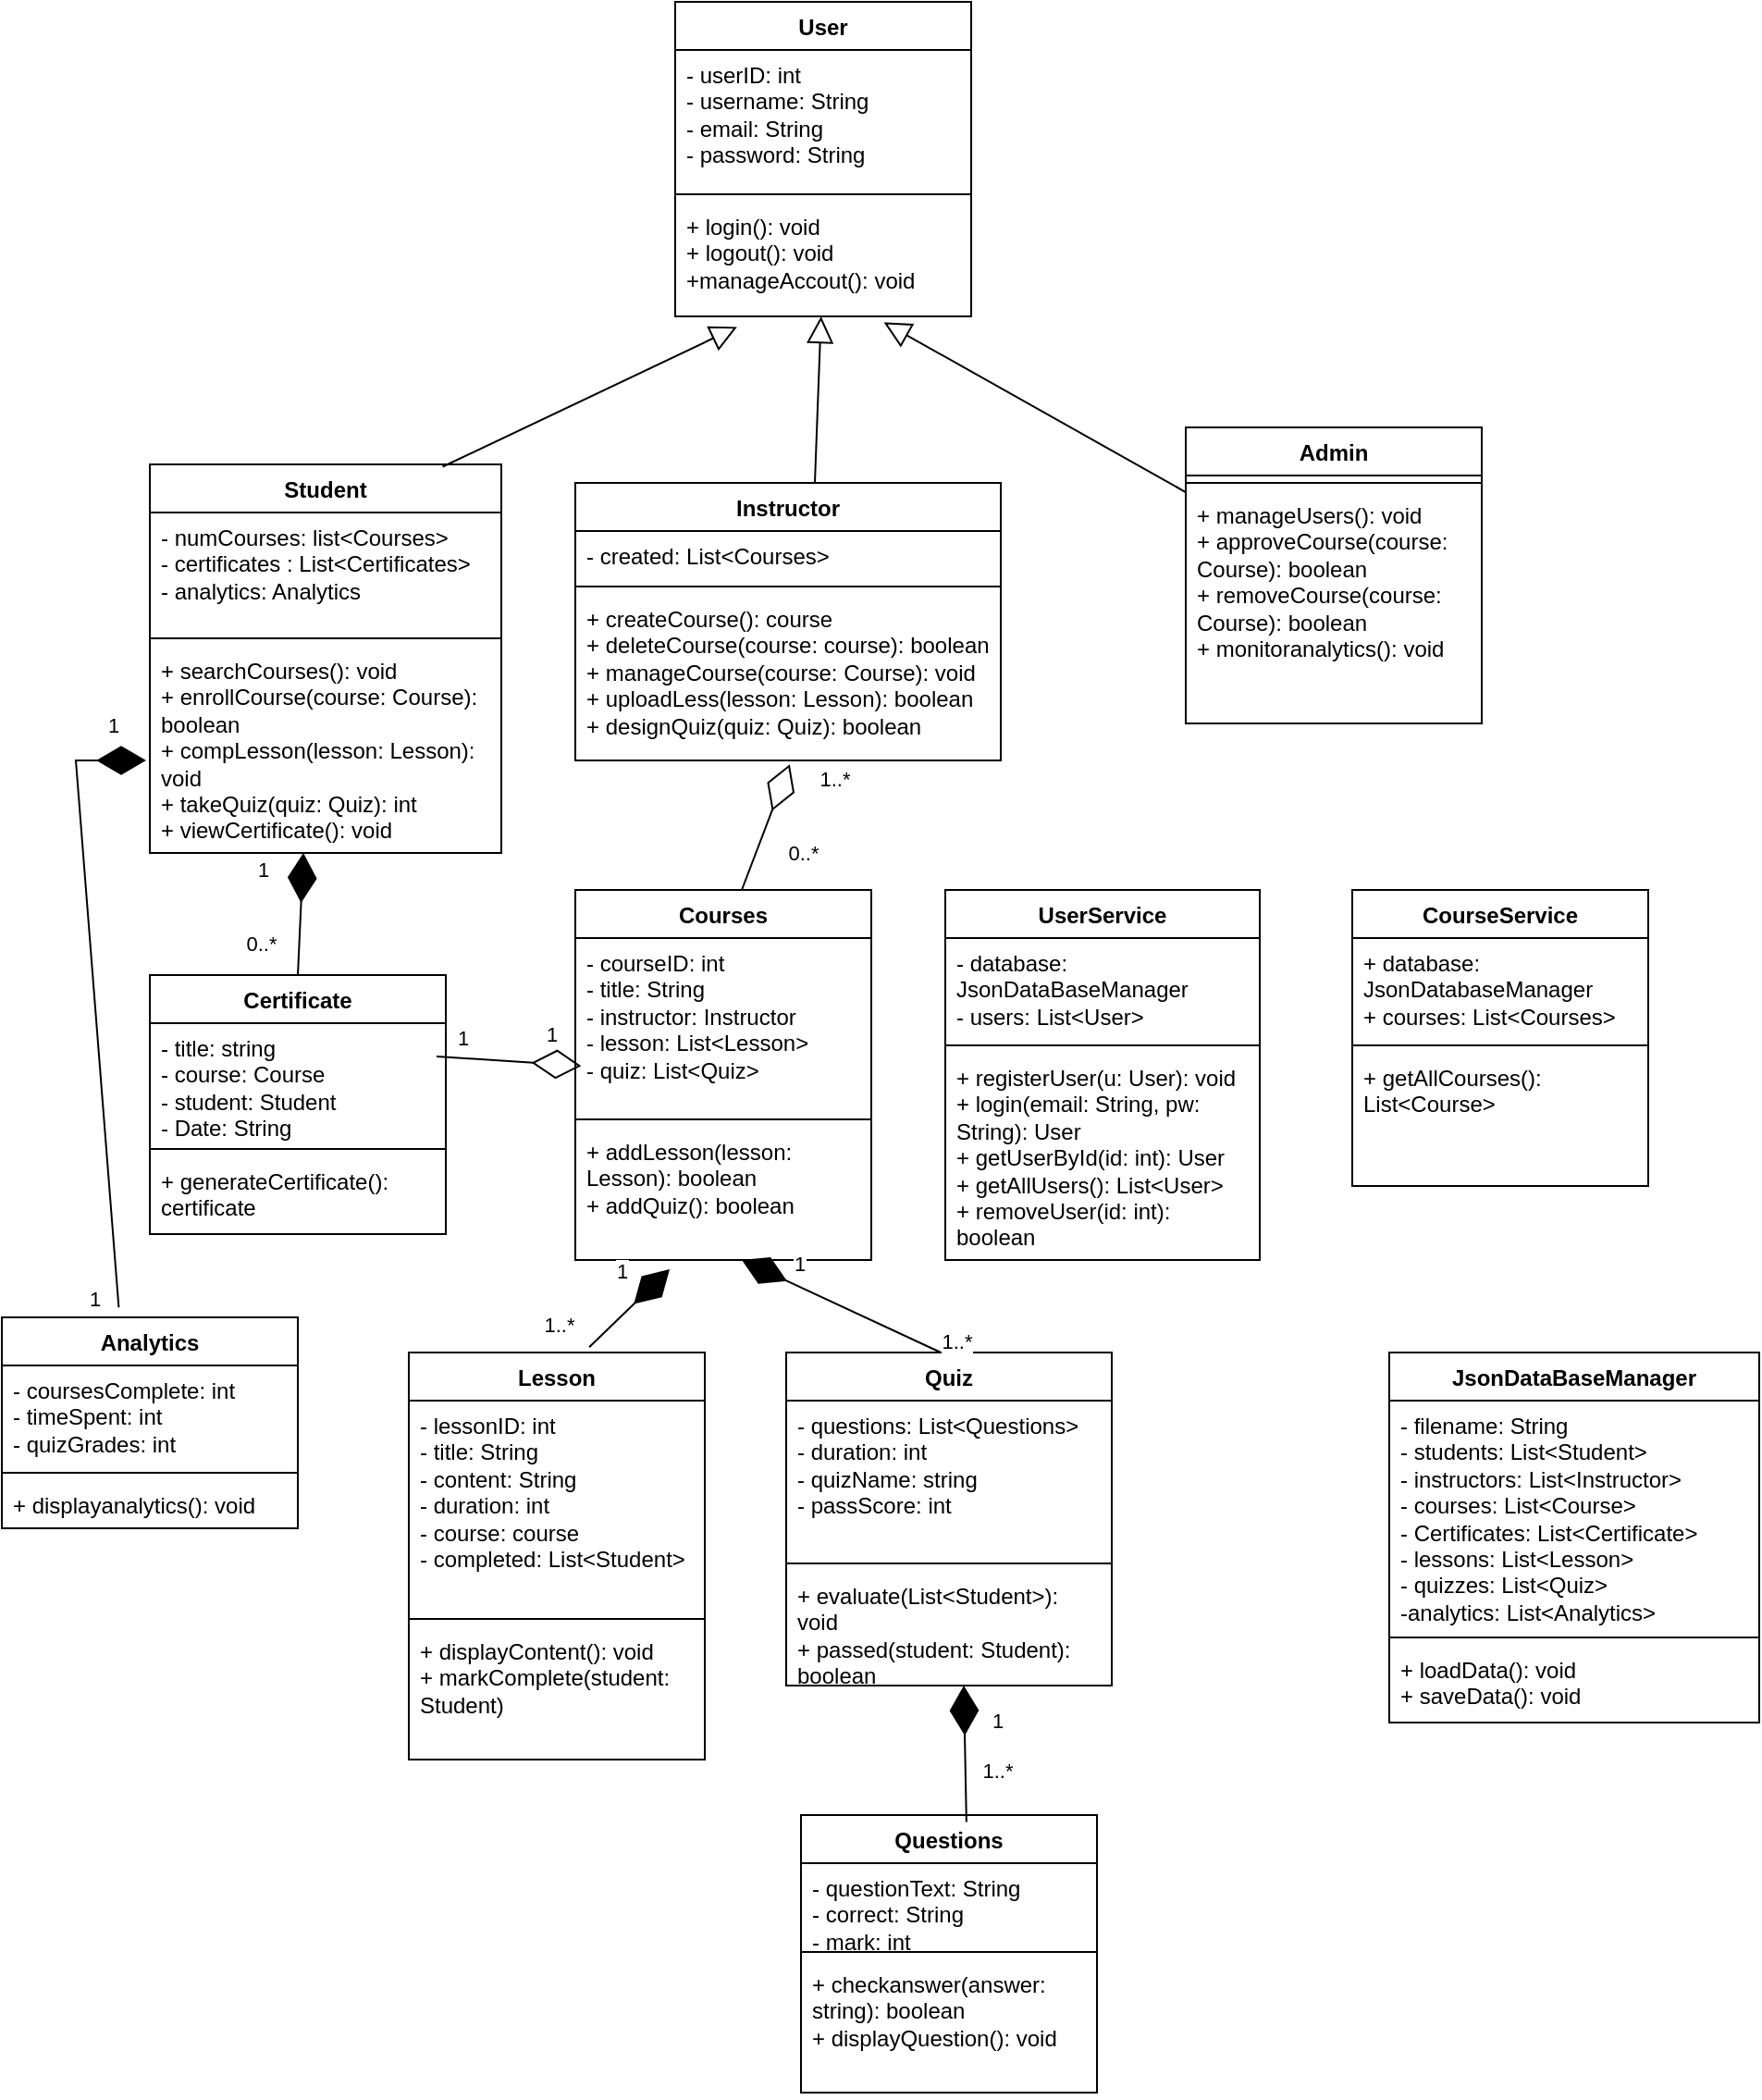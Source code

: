 <mxfile version="28.2.8">
  <diagram name="Page-1" id="X0aFFIe-9FwppzIhBLRY">
    <mxGraphModel dx="1058" dy="638" grid="1" gridSize="10" guides="1" tooltips="1" connect="1" arrows="1" fold="1" page="1" pageScale="1" pageWidth="827" pageHeight="1169" math="0" shadow="0">
      <root>
        <mxCell id="0" />
        <mxCell id="1" parent="0" />
        <mxCell id="1y9OC6EbJWMRVsJWlo8K-44" value="Student" style="swimlane;fontStyle=1;align=center;verticalAlign=top;childLayout=stackLayout;horizontal=1;startSize=26;horizontalStack=0;resizeParent=1;resizeParentMax=0;resizeLast=0;collapsible=1;marginBottom=0;whiteSpace=wrap;html=1;" vertex="1" parent="1">
          <mxGeometry x="130" y="280" width="190" height="210" as="geometry" />
        </mxCell>
        <mxCell id="1y9OC6EbJWMRVsJWlo8K-45" value="- numCourses: list&amp;lt;Courses&amp;gt;&lt;div&gt;- certificates : List&amp;lt;Certificates&amp;gt;&amp;nbsp;&lt;/div&gt;&lt;div&gt;- analytics: Analytics&lt;/div&gt;" style="text;strokeColor=none;fillColor=none;align=left;verticalAlign=top;spacingLeft=4;spacingRight=4;overflow=hidden;rotatable=0;points=[[0,0.5],[1,0.5]];portConstraint=eastwest;whiteSpace=wrap;html=1;" vertex="1" parent="1y9OC6EbJWMRVsJWlo8K-44">
          <mxGeometry y="26" width="190" height="64" as="geometry" />
        </mxCell>
        <mxCell id="1y9OC6EbJWMRVsJWlo8K-46" value="" style="line;strokeWidth=1;fillColor=none;align=left;verticalAlign=middle;spacingTop=-1;spacingLeft=3;spacingRight=3;rotatable=0;labelPosition=right;points=[];portConstraint=eastwest;strokeColor=inherit;" vertex="1" parent="1y9OC6EbJWMRVsJWlo8K-44">
          <mxGeometry y="90" width="190" height="8" as="geometry" />
        </mxCell>
        <mxCell id="1y9OC6EbJWMRVsJWlo8K-47" value="&lt;div&gt;+ searchCourses(): void&lt;/div&gt;+ enrollCourse(course: Course): boolean&lt;div&gt;+ compLesson(lesson: Lesson): void&lt;/div&gt;&lt;div&gt;+ takeQuiz(quiz: Quiz): int&lt;/div&gt;&lt;div&gt;+ viewCertificate(): void&lt;/div&gt;" style="text;strokeColor=none;fillColor=none;align=left;verticalAlign=top;spacingLeft=4;spacingRight=4;overflow=hidden;rotatable=0;points=[[0,0.5],[1,0.5]];portConstraint=eastwest;whiteSpace=wrap;html=1;" vertex="1" parent="1y9OC6EbJWMRVsJWlo8K-44">
          <mxGeometry y="98" width="190" height="112" as="geometry" />
        </mxCell>
        <mxCell id="1y9OC6EbJWMRVsJWlo8K-48" value="" style="endArrow=block;endFill=0;endSize=12;html=1;rounded=0;entryX=0.209;entryY=1.092;entryDx=0;entryDy=0;exitX=0.833;exitY=0.006;exitDx=0;exitDy=0;exitPerimeter=0;entryPerimeter=0;" edge="1" parent="1" source="1y9OC6EbJWMRVsJWlo8K-44" target="1y9OC6EbJWMRVsJWlo8K-145">
          <mxGeometry width="160" relative="1" as="geometry">
            <mxPoint x="390" y="290" as="sourcePoint" />
            <mxPoint x="390" y="220" as="targetPoint" />
          </mxGeometry>
        </mxCell>
        <mxCell id="1y9OC6EbJWMRVsJWlo8K-49" value="Instructor" style="swimlane;fontStyle=1;align=center;verticalAlign=top;childLayout=stackLayout;horizontal=1;startSize=26;horizontalStack=0;resizeParent=1;resizeParentMax=0;resizeLast=0;collapsible=1;marginBottom=0;whiteSpace=wrap;html=1;" vertex="1" parent="1">
          <mxGeometry x="360" y="290" width="230" height="150" as="geometry" />
        </mxCell>
        <mxCell id="1y9OC6EbJWMRVsJWlo8K-50" value="- created: List&amp;lt;Courses&amp;gt;" style="text;strokeColor=none;fillColor=none;align=left;verticalAlign=top;spacingLeft=4;spacingRight=4;overflow=hidden;rotatable=0;points=[[0,0.5],[1,0.5]];portConstraint=eastwest;whiteSpace=wrap;html=1;" vertex="1" parent="1y9OC6EbJWMRVsJWlo8K-49">
          <mxGeometry y="26" width="230" height="26" as="geometry" />
        </mxCell>
        <mxCell id="1y9OC6EbJWMRVsJWlo8K-51" value="" style="line;strokeWidth=1;fillColor=none;align=left;verticalAlign=middle;spacingTop=-1;spacingLeft=3;spacingRight=3;rotatable=0;labelPosition=right;points=[];portConstraint=eastwest;strokeColor=inherit;" vertex="1" parent="1y9OC6EbJWMRVsJWlo8K-49">
          <mxGeometry y="52" width="230" height="8" as="geometry" />
        </mxCell>
        <mxCell id="1y9OC6EbJWMRVsJWlo8K-52" value="+ createCourse(): course&lt;div&gt;+ deleteCourse(course: course): boolean&lt;br&gt;&lt;div&gt;+ manageCourse(course: Course): void&lt;/div&gt;&lt;div&gt;+ uploadLess(lesson: Lesson): boolean&lt;/div&gt;&lt;div&gt;+ designQuiz(quiz: Quiz): boolean&lt;/div&gt;&lt;/div&gt;" style="text;strokeColor=none;fillColor=none;align=left;verticalAlign=top;spacingLeft=4;spacingRight=4;overflow=hidden;rotatable=0;points=[[0,0.5],[1,0.5]];portConstraint=eastwest;whiteSpace=wrap;html=1;" vertex="1" parent="1y9OC6EbJWMRVsJWlo8K-49">
          <mxGeometry y="60" width="230" height="90" as="geometry" />
        </mxCell>
        <mxCell id="1y9OC6EbJWMRVsJWlo8K-53" value="" style="endArrow=block;endFill=0;endSize=12;html=1;rounded=0;exitX=0.563;exitY=0;exitDx=0;exitDy=0;exitPerimeter=0;" edge="1" parent="1" source="1y9OC6EbJWMRVsJWlo8K-49" target="1y9OC6EbJWMRVsJWlo8K-145">
          <mxGeometry width="160" relative="1" as="geometry">
            <mxPoint x="444" y="279" as="sourcePoint" />
            <mxPoint x="424" y="220" as="targetPoint" />
          </mxGeometry>
        </mxCell>
        <mxCell id="1y9OC6EbJWMRVsJWlo8K-54" value="" style="endArrow=block;endFill=0;endSize=12;html=1;rounded=0;entryX=0.705;entryY=1.052;entryDx=0;entryDy=0;entryPerimeter=0;" edge="1" parent="1" source="1y9OC6EbJWMRVsJWlo8K-56" target="1y9OC6EbJWMRVsJWlo8K-145">
          <mxGeometry width="160" relative="1" as="geometry">
            <mxPoint x="604" y="290" as="sourcePoint" />
            <mxPoint x="454" y="220" as="targetPoint" />
          </mxGeometry>
        </mxCell>
        <mxCell id="1y9OC6EbJWMRVsJWlo8K-56" value="Admin" style="swimlane;fontStyle=1;align=center;verticalAlign=top;childLayout=stackLayout;horizontal=1;startSize=26;horizontalStack=0;resizeParent=1;resizeParentMax=0;resizeLast=0;collapsible=1;marginBottom=0;whiteSpace=wrap;html=1;" vertex="1" parent="1">
          <mxGeometry x="690" y="260" width="160" height="160" as="geometry" />
        </mxCell>
        <mxCell id="1y9OC6EbJWMRVsJWlo8K-57" value="" style="line;strokeWidth=1;fillColor=none;align=left;verticalAlign=middle;spacingTop=-1;spacingLeft=3;spacingRight=3;rotatable=0;labelPosition=right;points=[];portConstraint=eastwest;strokeColor=inherit;" vertex="1" parent="1y9OC6EbJWMRVsJWlo8K-56">
          <mxGeometry y="26" width="160" height="8" as="geometry" />
        </mxCell>
        <mxCell id="1y9OC6EbJWMRVsJWlo8K-58" value="+ manageUsers(): void&lt;div&gt;+ approveCourse(course: Course): boolean&lt;/div&gt;&lt;div&gt;+ removeCourse(course: Course): boolean&lt;/div&gt;&lt;div&gt;+ monitoranalytics(): void&lt;/div&gt;" style="text;strokeColor=none;fillColor=none;align=left;verticalAlign=top;spacingLeft=4;spacingRight=4;overflow=hidden;rotatable=0;points=[[0,0.5],[1,0.5]];portConstraint=eastwest;whiteSpace=wrap;html=1;" vertex="1" parent="1y9OC6EbJWMRVsJWlo8K-56">
          <mxGeometry y="34" width="160" height="126" as="geometry" />
        </mxCell>
        <mxCell id="1y9OC6EbJWMRVsJWlo8K-60" value="Certificate" style="swimlane;fontStyle=1;align=center;verticalAlign=top;childLayout=stackLayout;horizontal=1;startSize=26;horizontalStack=0;resizeParent=1;resizeParentMax=0;resizeLast=0;collapsible=1;marginBottom=0;whiteSpace=wrap;html=1;" vertex="1" parent="1">
          <mxGeometry x="130" y="556" width="160" height="140" as="geometry" />
        </mxCell>
        <mxCell id="1y9OC6EbJWMRVsJWlo8K-61" value="- title: string&lt;div&gt;- course: Course&lt;/div&gt;&lt;div&gt;- student: Student&lt;/div&gt;&lt;div&gt;- Date: String&lt;/div&gt;&lt;div&gt;&lt;br&gt;&lt;/div&gt;" style="text;strokeColor=none;fillColor=none;align=left;verticalAlign=top;spacingLeft=4;spacingRight=4;overflow=hidden;rotatable=0;points=[[0,0.5],[1,0.5]];portConstraint=eastwest;whiteSpace=wrap;html=1;" vertex="1" parent="1y9OC6EbJWMRVsJWlo8K-60">
          <mxGeometry y="26" width="160" height="64" as="geometry" />
        </mxCell>
        <mxCell id="1y9OC6EbJWMRVsJWlo8K-62" value="" style="line;strokeWidth=1;fillColor=none;align=left;verticalAlign=middle;spacingTop=-1;spacingLeft=3;spacingRight=3;rotatable=0;labelPosition=right;points=[];portConstraint=eastwest;strokeColor=inherit;" vertex="1" parent="1y9OC6EbJWMRVsJWlo8K-60">
          <mxGeometry y="90" width="160" height="8" as="geometry" />
        </mxCell>
        <mxCell id="1y9OC6EbJWMRVsJWlo8K-63" value="+ generateCertificate(): certificate" style="text;strokeColor=none;fillColor=none;align=left;verticalAlign=top;spacingLeft=4;spacingRight=4;overflow=hidden;rotatable=0;points=[[0,0.5],[1,0.5]];portConstraint=eastwest;whiteSpace=wrap;html=1;" vertex="1" parent="1y9OC6EbJWMRVsJWlo8K-60">
          <mxGeometry y="98" width="160" height="42" as="geometry" />
        </mxCell>
        <mxCell id="1y9OC6EbJWMRVsJWlo8K-64" value="" style="endArrow=diamondThin;endFill=1;endSize=24;html=1;rounded=0;exitX=0.5;exitY=0;exitDx=0;exitDy=0;entryX=0.438;entryY=1.035;entryDx=0;entryDy=0;entryPerimeter=0;" edge="1" parent="1" source="1y9OC6EbJWMRVsJWlo8K-60">
          <mxGeometry width="160" relative="1" as="geometry">
            <mxPoint x="170" y="496" as="sourcePoint" />
            <mxPoint x="213" y="490" as="targetPoint" />
          </mxGeometry>
        </mxCell>
        <mxCell id="1y9OC6EbJWMRVsJWlo8K-65" value="0..*" style="edgeLabel;html=1;align=center;verticalAlign=middle;resizable=0;points=[];" vertex="1" connectable="0" parent="1y9OC6EbJWMRVsJWlo8K-64">
          <mxGeometry x="-0.019" y="-3" relative="1" as="geometry">
            <mxPoint x="-25" y="15" as="offset" />
          </mxGeometry>
        </mxCell>
        <mxCell id="1y9OC6EbJWMRVsJWlo8K-66" value="1" style="edgeLabel;html=1;align=center;verticalAlign=middle;resizable=0;points=[];" vertex="1" connectable="0" parent="1y9OC6EbJWMRVsJWlo8K-64">
          <mxGeometry x="-0.088" relative="1" as="geometry">
            <mxPoint x="-21" y="-27" as="offset" />
          </mxGeometry>
        </mxCell>
        <mxCell id="1y9OC6EbJWMRVsJWlo8K-77" value="Analytics" style="swimlane;fontStyle=1;align=center;verticalAlign=top;childLayout=stackLayout;horizontal=1;startSize=26;horizontalStack=0;resizeParent=1;resizeParentMax=0;resizeLast=0;collapsible=1;marginBottom=0;whiteSpace=wrap;html=1;" vertex="1" parent="1">
          <mxGeometry x="50" y="741" width="160" height="114" as="geometry" />
        </mxCell>
        <mxCell id="1y9OC6EbJWMRVsJWlo8K-78" value="- coursesComplete: int&lt;div&gt;- timeSpent: int&lt;/div&gt;&lt;div&gt;- quizGrades: int&lt;/div&gt;" style="text;strokeColor=none;fillColor=none;align=left;verticalAlign=top;spacingLeft=4;spacingRight=4;overflow=hidden;rotatable=0;points=[[0,0.5],[1,0.5]];portConstraint=eastwest;whiteSpace=wrap;html=1;" vertex="1" parent="1y9OC6EbJWMRVsJWlo8K-77">
          <mxGeometry y="26" width="160" height="54" as="geometry" />
        </mxCell>
        <mxCell id="1y9OC6EbJWMRVsJWlo8K-79" value="" style="line;strokeWidth=1;fillColor=none;align=left;verticalAlign=middle;spacingTop=-1;spacingLeft=3;spacingRight=3;rotatable=0;labelPosition=right;points=[];portConstraint=eastwest;strokeColor=inherit;" vertex="1" parent="1y9OC6EbJWMRVsJWlo8K-77">
          <mxGeometry y="80" width="160" height="8" as="geometry" />
        </mxCell>
        <mxCell id="1y9OC6EbJWMRVsJWlo8K-80" value="+ displayanalytics(): void&lt;div&gt;&lt;br&gt;&lt;/div&gt;" style="text;strokeColor=none;fillColor=none;align=left;verticalAlign=top;spacingLeft=4;spacingRight=4;overflow=hidden;rotatable=0;points=[[0,0.5],[1,0.5]];portConstraint=eastwest;whiteSpace=wrap;html=1;" vertex="1" parent="1y9OC6EbJWMRVsJWlo8K-77">
          <mxGeometry y="88" width="160" height="26" as="geometry" />
        </mxCell>
        <mxCell id="1y9OC6EbJWMRVsJWlo8K-81" value="" style="endArrow=diamondThin;endFill=1;endSize=24;html=1;rounded=0;entryX=-0.009;entryY=0.635;entryDx=0;entryDy=0;entryPerimeter=0;exitX=0.395;exitY=-0.047;exitDx=0;exitDy=0;exitPerimeter=0;" edge="1" parent="1" source="1y9OC6EbJWMRVsJWlo8K-77">
          <mxGeometry width="160" relative="1" as="geometry">
            <mxPoint x="130" y="741" as="sourcePoint" />
            <mxPoint x="128" y="440" as="targetPoint" />
            <Array as="points">
              <mxPoint x="90" y="440" />
            </Array>
          </mxGeometry>
        </mxCell>
        <mxCell id="1y9OC6EbJWMRVsJWlo8K-82" value="1" style="edgeLabel;html=1;align=center;verticalAlign=middle;resizable=0;points=[];" vertex="1" connectable="0" parent="1y9OC6EbJWMRVsJWlo8K-81">
          <mxGeometry x="-0.842" y="7" relative="1" as="geometry">
            <mxPoint x="-4" y="21" as="offset" />
          </mxGeometry>
        </mxCell>
        <mxCell id="1y9OC6EbJWMRVsJWlo8K-83" value="1" style="edgeLabel;html=1;align=center;verticalAlign=middle;resizable=0;points=[];" vertex="1" connectable="0" parent="1y9OC6EbJWMRVsJWlo8K-81">
          <mxGeometry x="0.843" relative="1" as="geometry">
            <mxPoint x="8" y="-19" as="offset" />
          </mxGeometry>
        </mxCell>
        <mxCell id="1y9OC6EbJWMRVsJWlo8K-84" value="Courses" style="swimlane;fontStyle=1;align=center;verticalAlign=top;childLayout=stackLayout;horizontal=1;startSize=26;horizontalStack=0;resizeParent=1;resizeParentMax=0;resizeLast=0;collapsible=1;marginBottom=0;whiteSpace=wrap;html=1;" vertex="1" parent="1">
          <mxGeometry x="360" y="510" width="160" height="200" as="geometry" />
        </mxCell>
        <mxCell id="1y9OC6EbJWMRVsJWlo8K-85" value="- courseID: int&lt;div&gt;- title: String&lt;/div&gt;&lt;div&gt;- instructor: Instructor&lt;/div&gt;&lt;div&gt;- lesson: List&amp;lt;Lesson&amp;gt;&lt;/div&gt;&lt;div&gt;- quiz: List&amp;lt;Quiz&amp;gt;&lt;/div&gt;" style="text;strokeColor=none;fillColor=none;align=left;verticalAlign=top;spacingLeft=4;spacingRight=4;overflow=hidden;rotatable=0;points=[[0,0.5],[1,0.5]];portConstraint=eastwest;whiteSpace=wrap;html=1;" vertex="1" parent="1y9OC6EbJWMRVsJWlo8K-84">
          <mxGeometry y="26" width="160" height="94" as="geometry" />
        </mxCell>
        <mxCell id="1y9OC6EbJWMRVsJWlo8K-86" value="" style="line;strokeWidth=1;fillColor=none;align=left;verticalAlign=middle;spacingTop=-1;spacingLeft=3;spacingRight=3;rotatable=0;labelPosition=right;points=[];portConstraint=eastwest;strokeColor=inherit;" vertex="1" parent="1y9OC6EbJWMRVsJWlo8K-84">
          <mxGeometry y="120" width="160" height="8" as="geometry" />
        </mxCell>
        <mxCell id="1y9OC6EbJWMRVsJWlo8K-87" value="+ addLesson(lesson: Lesson): boolean&lt;div&gt;+ addQuiz(): boolean&lt;/div&gt;" style="text;strokeColor=none;fillColor=none;align=left;verticalAlign=top;spacingLeft=4;spacingRight=4;overflow=hidden;rotatable=0;points=[[0,0.5],[1,0.5]];portConstraint=eastwest;whiteSpace=wrap;html=1;" vertex="1" parent="1y9OC6EbJWMRVsJWlo8K-84">
          <mxGeometry y="128" width="160" height="72" as="geometry" />
        </mxCell>
        <mxCell id="1y9OC6EbJWMRVsJWlo8K-88" value="" style="endArrow=diamondThin;endFill=0;endSize=24;html=1;rounded=0;entryX=0.504;entryY=1.023;entryDx=0;entryDy=0;entryPerimeter=0;" edge="1" parent="1y9OC6EbJWMRVsJWlo8K-84" target="1y9OC6EbJWMRVsJWlo8K-52">
          <mxGeometry width="160" relative="1" as="geometry">
            <mxPoint x="90" as="sourcePoint" />
            <mxPoint x="90" y="-50" as="targetPoint" />
          </mxGeometry>
        </mxCell>
        <mxCell id="1y9OC6EbJWMRVsJWlo8K-89" value="1..*" style="edgeLabel;html=1;align=center;verticalAlign=middle;resizable=0;points=[];" vertex="1" connectable="0" parent="1y9OC6EbJWMRVsJWlo8K-88">
          <mxGeometry x="-0.071" y="-2" relative="1" as="geometry">
            <mxPoint x="36" y="-29" as="offset" />
          </mxGeometry>
        </mxCell>
        <mxCell id="1y9OC6EbJWMRVsJWlo8K-90" value="0..*" style="edgeLabel;html=1;align=center;verticalAlign=middle;resizable=0;points=[];" vertex="1" connectable="0" parent="1y9OC6EbJWMRVsJWlo8K-88">
          <mxGeometry x="0.009" y="3" relative="1" as="geometry">
            <mxPoint x="23" y="15" as="offset" />
          </mxGeometry>
        </mxCell>
        <mxCell id="1y9OC6EbJWMRVsJWlo8K-91" value="1" style="edgeLabel;html=1;align=center;verticalAlign=middle;resizable=0;points=[];" vertex="1" connectable="0" parent="1">
          <mxGeometry x="384.491" y="715.666" as="geometry" />
        </mxCell>
        <mxCell id="1y9OC6EbJWMRVsJWlo8K-93" value="" style="endArrow=diamondThin;endFill=0;endSize=24;html=1;rounded=0;exitX=1;exitY=0.5;exitDx=0;exitDy=0;entryX=0.02;entryY=0.735;entryDx=0;entryDy=0;entryPerimeter=0;" edge="1" parent="1" target="1y9OC6EbJWMRVsJWlo8K-85">
          <mxGeometry width="160" relative="1" as="geometry">
            <mxPoint x="285" y="600" as="sourcePoint" />
            <mxPoint x="355" y="600" as="targetPoint" />
          </mxGeometry>
        </mxCell>
        <mxCell id="1y9OC6EbJWMRVsJWlo8K-94" value="1" style="edgeLabel;html=1;align=center;verticalAlign=middle;resizable=0;points=[];" vertex="1" connectable="0" parent="1y9OC6EbJWMRVsJWlo8K-93">
          <mxGeometry x="-0.061" relative="1" as="geometry">
            <mxPoint x="-23" y="-13" as="offset" />
          </mxGeometry>
        </mxCell>
        <mxCell id="1y9OC6EbJWMRVsJWlo8K-95" value="1" style="edgeLabel;html=1;align=center;verticalAlign=middle;resizable=0;points=[];" vertex="1" connectable="0" parent="1y9OC6EbJWMRVsJWlo8K-93">
          <mxGeometry x="-0.547" y="4" relative="1" as="geometry">
            <mxPoint x="44" y="-9" as="offset" />
          </mxGeometry>
        </mxCell>
        <mxCell id="1y9OC6EbJWMRVsJWlo8K-112" value="" style="endArrow=diamondThin;endFill=1;endSize=24;html=1;rounded=0;entryX=0.382;entryY=1.075;entryDx=0;entryDy=0;entryPerimeter=0;exitX=0.547;exitY=-0.015;exitDx=0;exitDy=0;exitPerimeter=0;" edge="1" parent="1">
          <mxGeometry width="160" relative="1" as="geometry">
            <mxPoint x="367.52" y="757.15" as="sourcePoint" />
            <mxPoint x="411" y="715" as="targetPoint" />
          </mxGeometry>
        </mxCell>
        <mxCell id="1y9OC6EbJWMRVsJWlo8K-113" value="1..*" style="edgeLabel;html=1;align=center;verticalAlign=middle;resizable=0;points=[];" vertex="1" connectable="0" parent="1y9OC6EbJWMRVsJWlo8K-112">
          <mxGeometry x="-0.406" relative="1" as="geometry">
            <mxPoint x="-30" as="offset" />
          </mxGeometry>
        </mxCell>
        <mxCell id="1y9OC6EbJWMRVsJWlo8K-115" value="Quiz" style="swimlane;fontStyle=1;align=center;verticalAlign=top;childLayout=stackLayout;horizontal=1;startSize=26;horizontalStack=0;resizeParent=1;resizeParentMax=0;resizeLast=0;collapsible=1;marginBottom=0;whiteSpace=wrap;html=1;" vertex="1" parent="1">
          <mxGeometry x="474" y="760" width="176" height="180" as="geometry" />
        </mxCell>
        <mxCell id="1y9OC6EbJWMRVsJWlo8K-116" value="- questions: List&amp;lt;Questions&amp;gt;&lt;div&gt;- duration: int&lt;/div&gt;&lt;div&gt;- quizName: string&lt;/div&gt;&lt;div&gt;- passScore: int&lt;/div&gt;" style="text;strokeColor=none;fillColor=none;align=left;verticalAlign=top;spacingLeft=4;spacingRight=4;overflow=hidden;rotatable=0;points=[[0,0.5],[1,0.5]];portConstraint=eastwest;whiteSpace=wrap;html=1;" vertex="1" parent="1y9OC6EbJWMRVsJWlo8K-115">
          <mxGeometry y="26" width="176" height="84" as="geometry" />
        </mxCell>
        <mxCell id="1y9OC6EbJWMRVsJWlo8K-117" value="" style="line;strokeWidth=1;fillColor=none;align=left;verticalAlign=middle;spacingTop=-1;spacingLeft=3;spacingRight=3;rotatable=0;labelPosition=right;points=[];portConstraint=eastwest;strokeColor=inherit;" vertex="1" parent="1y9OC6EbJWMRVsJWlo8K-115">
          <mxGeometry y="110" width="176" height="8" as="geometry" />
        </mxCell>
        <mxCell id="1y9OC6EbJWMRVsJWlo8K-118" value="+ evaluate(List&amp;lt;Student&amp;gt;): void&lt;div&gt;+ passed(student: Student): boolean&lt;/div&gt;" style="text;strokeColor=none;fillColor=none;align=left;verticalAlign=top;spacingLeft=4;spacingRight=4;overflow=hidden;rotatable=0;points=[[0,0.5],[1,0.5]];portConstraint=eastwest;whiteSpace=wrap;html=1;" vertex="1" parent="1y9OC6EbJWMRVsJWlo8K-115">
          <mxGeometry y="118" width="176" height="62" as="geometry" />
        </mxCell>
        <mxCell id="1y9OC6EbJWMRVsJWlo8K-119" value="" style="endArrow=diamondThin;endFill=1;endSize=24;html=1;rounded=0;exitX=0.475;exitY=0;exitDx=0;exitDy=0;exitPerimeter=0;entryX=0.625;entryY=1;entryDx=0;entryDy=0;entryPerimeter=0;" edge="1" parent="1" source="1y9OC6EbJWMRVsJWlo8K-115">
          <mxGeometry width="160" relative="1" as="geometry">
            <mxPoint x="520" y="754" as="sourcePoint" />
            <mxPoint x="450" y="710" as="targetPoint" />
          </mxGeometry>
        </mxCell>
        <mxCell id="1y9OC6EbJWMRVsJWlo8K-120" value="1..*" style="edgeLabel;html=1;align=center;verticalAlign=middle;resizable=0;points=[];" vertex="1" connectable="0" parent="1y9OC6EbJWMRVsJWlo8K-119">
          <mxGeometry x="-0.406" relative="1" as="geometry">
            <mxPoint x="40" y="8" as="offset" />
          </mxGeometry>
        </mxCell>
        <mxCell id="1y9OC6EbJWMRVsJWlo8K-121" value="1" style="edgeLabel;html=1;align=center;verticalAlign=middle;resizable=0;points=[];" vertex="1" connectable="0" parent="1y9OC6EbJWMRVsJWlo8K-119">
          <mxGeometry x="0.17" y="-1" relative="1" as="geometry">
            <mxPoint x="-14" y="-18" as="offset" />
          </mxGeometry>
        </mxCell>
        <mxCell id="1y9OC6EbJWMRVsJWlo8K-124" value="Lesson" style="swimlane;fontStyle=1;align=center;verticalAlign=top;childLayout=stackLayout;horizontal=1;startSize=26;horizontalStack=0;resizeParent=1;resizeParentMax=0;resizeLast=0;collapsible=1;marginBottom=0;whiteSpace=wrap;html=1;" vertex="1" parent="1">
          <mxGeometry x="270" y="760" width="160" height="220" as="geometry" />
        </mxCell>
        <mxCell id="1y9OC6EbJWMRVsJWlo8K-125" value="- lessonID: int&lt;div&gt;- title: String&lt;/div&gt;&lt;div&gt;- content: String&lt;/div&gt;&lt;div&gt;- duration: int&lt;/div&gt;&lt;div&gt;- course: course&lt;/div&gt;&lt;div&gt;- completed: List&amp;lt;Student&amp;gt;&lt;/div&gt;" style="text;strokeColor=none;fillColor=none;align=left;verticalAlign=top;spacingLeft=4;spacingRight=4;overflow=hidden;rotatable=0;points=[[0,0.5],[1,0.5]];portConstraint=eastwest;whiteSpace=wrap;html=1;" vertex="1" parent="1y9OC6EbJWMRVsJWlo8K-124">
          <mxGeometry y="26" width="160" height="114" as="geometry" />
        </mxCell>
        <mxCell id="1y9OC6EbJWMRVsJWlo8K-126" value="" style="line;strokeWidth=1;fillColor=none;align=left;verticalAlign=middle;spacingTop=-1;spacingLeft=3;spacingRight=3;rotatable=0;labelPosition=right;points=[];portConstraint=eastwest;strokeColor=inherit;" vertex="1" parent="1y9OC6EbJWMRVsJWlo8K-124">
          <mxGeometry y="140" width="160" height="8" as="geometry" />
        </mxCell>
        <mxCell id="1y9OC6EbJWMRVsJWlo8K-127" value="+ displayContent(): void&lt;div&gt;+ markComplete(student: Student)&lt;br&gt;&lt;div&gt;&lt;br&gt;&lt;/div&gt;&lt;/div&gt;" style="text;strokeColor=none;fillColor=none;align=left;verticalAlign=top;spacingLeft=4;spacingRight=4;overflow=hidden;rotatable=0;points=[[0,0.5],[1,0.5]];portConstraint=eastwest;whiteSpace=wrap;html=1;" vertex="1" parent="1y9OC6EbJWMRVsJWlo8K-124">
          <mxGeometry y="148" width="160" height="72" as="geometry" />
        </mxCell>
        <mxCell id="1y9OC6EbJWMRVsJWlo8K-128" value="Questions" style="swimlane;fontStyle=1;align=center;verticalAlign=top;childLayout=stackLayout;horizontal=1;startSize=26;horizontalStack=0;resizeParent=1;resizeParentMax=0;resizeLast=0;collapsible=1;marginBottom=0;whiteSpace=wrap;html=1;" vertex="1" parent="1">
          <mxGeometry x="482" y="1010" width="160" height="150" as="geometry" />
        </mxCell>
        <mxCell id="1y9OC6EbJWMRVsJWlo8K-129" value="- questionText: String&lt;div&gt;- correct: String&lt;/div&gt;&lt;div&gt;- mark: int&lt;/div&gt;" style="text;strokeColor=none;fillColor=none;align=left;verticalAlign=top;spacingLeft=4;spacingRight=4;overflow=hidden;rotatable=0;points=[[0,0.5],[1,0.5]];portConstraint=eastwest;whiteSpace=wrap;html=1;" vertex="1" parent="1y9OC6EbJWMRVsJWlo8K-128">
          <mxGeometry y="26" width="160" height="44" as="geometry" />
        </mxCell>
        <mxCell id="1y9OC6EbJWMRVsJWlo8K-130" value="" style="line;strokeWidth=1;fillColor=none;align=left;verticalAlign=middle;spacingTop=-1;spacingLeft=3;spacingRight=3;rotatable=0;labelPosition=right;points=[];portConstraint=eastwest;strokeColor=inherit;" vertex="1" parent="1y9OC6EbJWMRVsJWlo8K-128">
          <mxGeometry y="70" width="160" height="8" as="geometry" />
        </mxCell>
        <mxCell id="1y9OC6EbJWMRVsJWlo8K-131" value="+ checkanswer(answer: string): boolean&lt;div&gt;+ displayQuestion(): void&lt;/div&gt;" style="text;strokeColor=none;fillColor=none;align=left;verticalAlign=top;spacingLeft=4;spacingRight=4;overflow=hidden;rotatable=0;points=[[0,0.5],[1,0.5]];portConstraint=eastwest;whiteSpace=wrap;html=1;" vertex="1" parent="1y9OC6EbJWMRVsJWlo8K-128">
          <mxGeometry y="78" width="160" height="72" as="geometry" />
        </mxCell>
        <mxCell id="1y9OC6EbJWMRVsJWlo8K-132" value="" style="endArrow=diamondThin;endFill=1;endSize=24;html=1;rounded=0;exitX=0.559;exitY=0.025;exitDx=0;exitDy=0;exitPerimeter=0;" edge="1" parent="1" source="1y9OC6EbJWMRVsJWlo8K-128">
          <mxGeometry width="160" relative="1" as="geometry">
            <mxPoint x="578" y="880" as="sourcePoint" />
            <mxPoint x="570" y="940" as="targetPoint" />
          </mxGeometry>
        </mxCell>
        <mxCell id="1y9OC6EbJWMRVsJWlo8K-133" value="1" style="edgeLabel;html=1;align=center;verticalAlign=middle;resizable=0;points=[];" vertex="1" connectable="0" parent="1y9OC6EbJWMRVsJWlo8K-132">
          <mxGeometry x="0.377" y="-5" relative="1" as="geometry">
            <mxPoint x="12" y="-4" as="offset" />
          </mxGeometry>
        </mxCell>
        <mxCell id="1y9OC6EbJWMRVsJWlo8K-134" value="1..*" style="edgeLabel;html=1;align=center;verticalAlign=middle;resizable=0;points=[];" vertex="1" connectable="0" parent="1y9OC6EbJWMRVsJWlo8K-132">
          <mxGeometry x="-0.225" y="2" relative="1" as="geometry">
            <mxPoint x="19" as="offset" />
          </mxGeometry>
        </mxCell>
        <mxCell id="1y9OC6EbJWMRVsJWlo8K-135" value="JsonDataBaseManager" style="swimlane;fontStyle=1;align=center;verticalAlign=top;childLayout=stackLayout;horizontal=1;startSize=26;horizontalStack=0;resizeParent=1;resizeParentMax=0;resizeLast=0;collapsible=1;marginBottom=0;whiteSpace=wrap;html=1;" vertex="1" parent="1">
          <mxGeometry x="800" y="760" width="200" height="200" as="geometry" />
        </mxCell>
        <mxCell id="1y9OC6EbJWMRVsJWlo8K-136" value="- filename: String&lt;div&gt;- students: List&amp;lt;Student&amp;gt;&lt;/div&gt;&lt;div&gt;- instructors: List&amp;lt;Instructor&amp;gt;&lt;/div&gt;&lt;div&gt;- courses: List&amp;lt;Course&amp;gt;&lt;/div&gt;&lt;div&gt;- Certificates: List&amp;lt;Certificate&amp;gt;&lt;/div&gt;&lt;div&gt;- lessons: List&amp;lt;Lesson&amp;gt;&lt;/div&gt;&lt;div&gt;- quizzes: List&amp;lt;Quiz&amp;gt;&lt;/div&gt;&lt;div&gt;-analytics: List&amp;lt;Analytics&amp;gt;&lt;/div&gt;" style="text;strokeColor=none;fillColor=none;align=left;verticalAlign=top;spacingLeft=4;spacingRight=4;overflow=hidden;rotatable=0;points=[[0,0.5],[1,0.5]];portConstraint=eastwest;whiteSpace=wrap;html=1;" vertex="1" parent="1y9OC6EbJWMRVsJWlo8K-135">
          <mxGeometry y="26" width="200" height="124" as="geometry" />
        </mxCell>
        <mxCell id="1y9OC6EbJWMRVsJWlo8K-137" value="" style="line;strokeWidth=1;fillColor=none;align=left;verticalAlign=middle;spacingTop=-1;spacingLeft=3;spacingRight=3;rotatable=0;labelPosition=right;points=[];portConstraint=eastwest;strokeColor=inherit;" vertex="1" parent="1y9OC6EbJWMRVsJWlo8K-135">
          <mxGeometry y="150" width="200" height="8" as="geometry" />
        </mxCell>
        <mxCell id="1y9OC6EbJWMRVsJWlo8K-138" value="+ loadData(): void&lt;div&gt;+ saveData(): void&lt;/div&gt;" style="text;strokeColor=none;fillColor=none;align=left;verticalAlign=top;spacingLeft=4;spacingRight=4;overflow=hidden;rotatable=0;points=[[0,0.5],[1,0.5]];portConstraint=eastwest;whiteSpace=wrap;html=1;" vertex="1" parent="1y9OC6EbJWMRVsJWlo8K-135">
          <mxGeometry y="158" width="200" height="42" as="geometry" />
        </mxCell>
        <mxCell id="1y9OC6EbJWMRVsJWlo8K-142" value="User" style="swimlane;fontStyle=1;align=center;verticalAlign=top;childLayout=stackLayout;horizontal=1;startSize=26;horizontalStack=0;resizeParent=1;resizeParentMax=0;resizeLast=0;collapsible=1;marginBottom=0;whiteSpace=wrap;html=1;" vertex="1" parent="1">
          <mxGeometry x="414" y="30" width="160" height="170" as="geometry" />
        </mxCell>
        <mxCell id="1y9OC6EbJWMRVsJWlo8K-143" value="- userID: int&lt;div&gt;- username: String&lt;/div&gt;&lt;div&gt;- email: String&lt;/div&gt;&lt;div&gt;- password: String&lt;/div&gt;&lt;div&gt;&lt;br&gt;&lt;/div&gt;" style="text;strokeColor=none;fillColor=none;align=left;verticalAlign=top;spacingLeft=4;spacingRight=4;overflow=hidden;rotatable=0;points=[[0,0.5],[1,0.5]];portConstraint=eastwest;whiteSpace=wrap;html=1;" vertex="1" parent="1y9OC6EbJWMRVsJWlo8K-142">
          <mxGeometry y="26" width="160" height="74" as="geometry" />
        </mxCell>
        <mxCell id="1y9OC6EbJWMRVsJWlo8K-144" value="" style="line;strokeWidth=1;fillColor=none;align=left;verticalAlign=middle;spacingTop=-1;spacingLeft=3;spacingRight=3;rotatable=0;labelPosition=right;points=[];portConstraint=eastwest;strokeColor=inherit;" vertex="1" parent="1y9OC6EbJWMRVsJWlo8K-142">
          <mxGeometry y="100" width="160" height="8" as="geometry" />
        </mxCell>
        <mxCell id="1y9OC6EbJWMRVsJWlo8K-145" value="+ login(): void&lt;div&gt;+ logout(): void&lt;/div&gt;&lt;div&gt;+manageAccout(): void&lt;/div&gt;" style="text;strokeColor=none;fillColor=none;align=left;verticalAlign=top;spacingLeft=4;spacingRight=4;overflow=hidden;rotatable=0;points=[[0,0.5],[1,0.5]];portConstraint=eastwest;whiteSpace=wrap;html=1;" vertex="1" parent="1y9OC6EbJWMRVsJWlo8K-142">
          <mxGeometry y="108" width="160" height="62" as="geometry" />
        </mxCell>
        <mxCell id="1y9OC6EbJWMRVsJWlo8K-146" value="UserService" style="swimlane;fontStyle=1;align=center;verticalAlign=top;childLayout=stackLayout;horizontal=1;startSize=26;horizontalStack=0;resizeParent=1;resizeParentMax=0;resizeLast=0;collapsible=1;marginBottom=0;whiteSpace=wrap;html=1;" vertex="1" parent="1">
          <mxGeometry x="560" y="510" width="170" height="200" as="geometry" />
        </mxCell>
        <mxCell id="1y9OC6EbJWMRVsJWlo8K-147" value="- database: JsonDataBaseManager&lt;div&gt;- users: List&amp;lt;User&amp;gt;&lt;/div&gt;" style="text;strokeColor=none;fillColor=none;align=left;verticalAlign=top;spacingLeft=4;spacingRight=4;overflow=hidden;rotatable=0;points=[[0,0.5],[1,0.5]];portConstraint=eastwest;whiteSpace=wrap;html=1;" vertex="1" parent="1y9OC6EbJWMRVsJWlo8K-146">
          <mxGeometry y="26" width="170" height="54" as="geometry" />
        </mxCell>
        <mxCell id="1y9OC6EbJWMRVsJWlo8K-148" value="" style="line;strokeWidth=1;fillColor=none;align=left;verticalAlign=middle;spacingTop=-1;spacingLeft=3;spacingRight=3;rotatable=0;labelPosition=right;points=[];portConstraint=eastwest;strokeColor=inherit;" vertex="1" parent="1y9OC6EbJWMRVsJWlo8K-146">
          <mxGeometry y="80" width="170" height="8" as="geometry" />
        </mxCell>
        <mxCell id="1y9OC6EbJWMRVsJWlo8K-149" value="+&amp;nbsp;registerUser(u: User): void&lt;div&gt;+&amp;nbsp;login(email: String, pw: String): User&lt;/div&gt;&lt;div&gt;+ getUserById(id: int): User&lt;/div&gt;&lt;div&gt;+&amp;nbsp;getAllUsers(): List&amp;lt;User&amp;gt;&lt;/div&gt;&lt;div&gt;+&amp;nbsp;removeUser(id: int): boolean&lt;/div&gt;" style="text;strokeColor=none;fillColor=none;align=left;verticalAlign=top;spacingLeft=4;spacingRight=4;overflow=hidden;rotatable=0;points=[[0,0.5],[1,0.5]];portConstraint=eastwest;whiteSpace=wrap;html=1;" vertex="1" parent="1y9OC6EbJWMRVsJWlo8K-146">
          <mxGeometry y="88" width="170" height="112" as="geometry" />
        </mxCell>
        <mxCell id="1y9OC6EbJWMRVsJWlo8K-153" value="CourseService" style="swimlane;fontStyle=1;align=center;verticalAlign=top;childLayout=stackLayout;horizontal=1;startSize=26;horizontalStack=0;resizeParent=1;resizeParentMax=0;resizeLast=0;collapsible=1;marginBottom=0;whiteSpace=wrap;html=1;" vertex="1" parent="1">
          <mxGeometry x="780" y="510" width="160" height="160" as="geometry" />
        </mxCell>
        <mxCell id="1y9OC6EbJWMRVsJWlo8K-154" value="+ database: JsonDatabaseManager&lt;div&gt;+ courses: List&amp;lt;Courses&amp;gt;&lt;/div&gt;" style="text;strokeColor=none;fillColor=none;align=left;verticalAlign=top;spacingLeft=4;spacingRight=4;overflow=hidden;rotatable=0;points=[[0,0.5],[1,0.5]];portConstraint=eastwest;whiteSpace=wrap;html=1;" vertex="1" parent="1y9OC6EbJWMRVsJWlo8K-153">
          <mxGeometry y="26" width="160" height="54" as="geometry" />
        </mxCell>
        <mxCell id="1y9OC6EbJWMRVsJWlo8K-155" value="" style="line;strokeWidth=1;fillColor=none;align=left;verticalAlign=middle;spacingTop=-1;spacingLeft=3;spacingRight=3;rotatable=0;labelPosition=right;points=[];portConstraint=eastwest;strokeColor=inherit;" vertex="1" parent="1y9OC6EbJWMRVsJWlo8K-153">
          <mxGeometry y="80" width="160" height="8" as="geometry" />
        </mxCell>
        <mxCell id="1y9OC6EbJWMRVsJWlo8K-156" value="+&amp;nbsp;getAllCourses(): List&amp;lt;Course&amp;gt;" style="text;strokeColor=none;fillColor=none;align=left;verticalAlign=top;spacingLeft=4;spacingRight=4;overflow=hidden;rotatable=0;points=[[0,0.5],[1,0.5]];portConstraint=eastwest;whiteSpace=wrap;html=1;" vertex="1" parent="1y9OC6EbJWMRVsJWlo8K-153">
          <mxGeometry y="88" width="160" height="72" as="geometry" />
        </mxCell>
      </root>
    </mxGraphModel>
  </diagram>
</mxfile>
